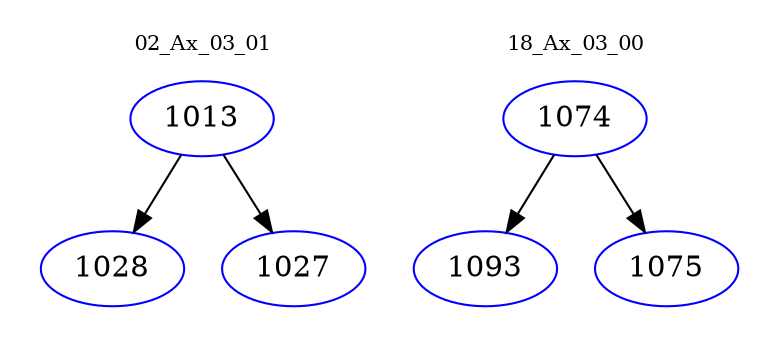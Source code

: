 digraph{
subgraph cluster_0 {
color = white
label = "02_Ax_03_01";
fontsize=10;
T0_1013 [label="1013", color="blue"]
T0_1013 -> T0_1028 [color="black"]
T0_1028 [label="1028", color="blue"]
T0_1013 -> T0_1027 [color="black"]
T0_1027 [label="1027", color="blue"]
}
subgraph cluster_1 {
color = white
label = "18_Ax_03_00";
fontsize=10;
T1_1074 [label="1074", color="blue"]
T1_1074 -> T1_1093 [color="black"]
T1_1093 [label="1093", color="blue"]
T1_1074 -> T1_1075 [color="black"]
T1_1075 [label="1075", color="blue"]
}
}
